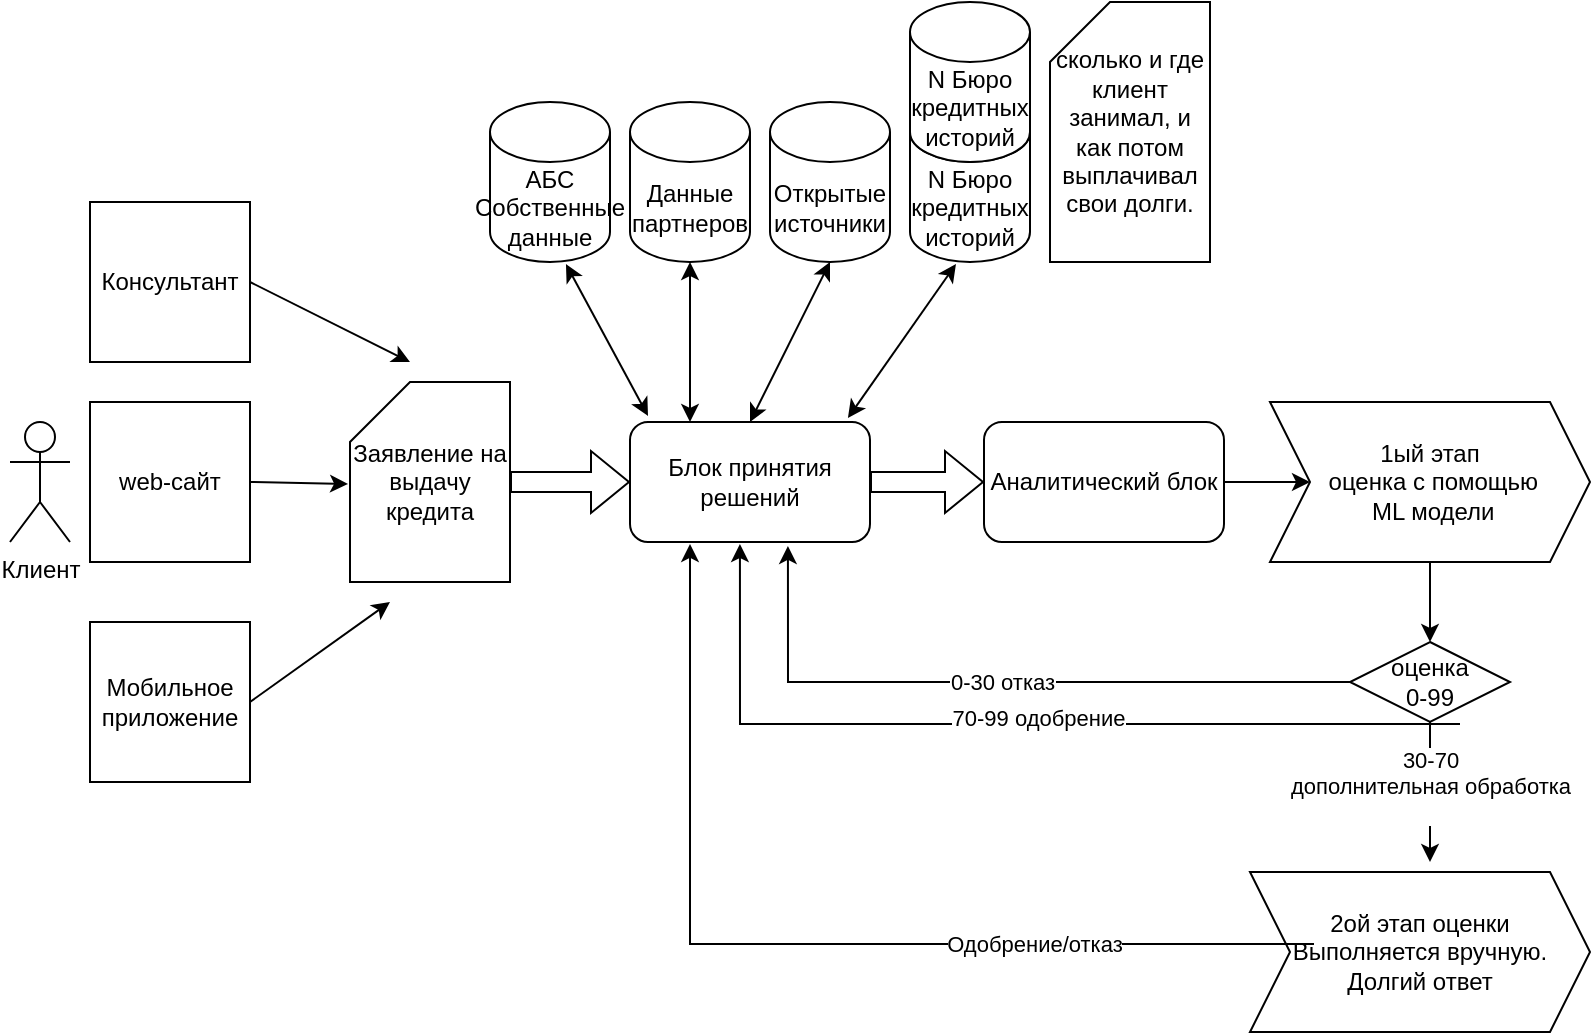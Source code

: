 <mxfile version="26.2.14">
  <diagram name="Страница — 1" id="LhPr4JnEntrHIbEQUksG">
    <mxGraphModel dx="1426" dy="791" grid="1" gridSize="10" guides="1" tooltips="1" connect="1" arrows="1" fold="1" page="1" pageScale="1" pageWidth="827" pageHeight="1169" math="0" shadow="0">
      <root>
        <mxCell id="0" />
        <mxCell id="1" parent="0" />
        <mxCell id="5pHP_ese6S2TrF0jzDU8-1" value="Консультант" style="whiteSpace=wrap;html=1;aspect=fixed;" vertex="1" parent="1">
          <mxGeometry x="50" y="170" width="80" height="80" as="geometry" />
        </mxCell>
        <mxCell id="5pHP_ese6S2TrF0jzDU8-2" value="web-сайт" style="whiteSpace=wrap;html=1;aspect=fixed;" vertex="1" parent="1">
          <mxGeometry x="50" y="270" width="80" height="80" as="geometry" />
        </mxCell>
        <mxCell id="5pHP_ese6S2TrF0jzDU8-4" value="Мобильное приложение" style="whiteSpace=wrap;html=1;aspect=fixed;" vertex="1" parent="1">
          <mxGeometry x="50" y="380" width="80" height="80" as="geometry" />
        </mxCell>
        <mxCell id="5pHP_ese6S2TrF0jzDU8-5" value="Заявление на выдачу кредита" style="shape=card;whiteSpace=wrap;html=1;" vertex="1" parent="1">
          <mxGeometry x="180" y="260" width="80" height="100" as="geometry" />
        </mxCell>
        <mxCell id="5pHP_ese6S2TrF0jzDU8-6" value="" style="endArrow=classic;html=1;rounded=0;exitX=1;exitY=0.5;exitDx=0;exitDy=0;" edge="1" parent="1" source="5pHP_ese6S2TrF0jzDU8-1">
          <mxGeometry width="50" height="50" relative="1" as="geometry">
            <mxPoint x="390" y="430" as="sourcePoint" />
            <mxPoint x="210" y="250" as="targetPoint" />
          </mxGeometry>
        </mxCell>
        <mxCell id="5pHP_ese6S2TrF0jzDU8-7" value="" style="endArrow=classic;html=1;rounded=0;exitX=1;exitY=0.5;exitDx=0;exitDy=0;entryX=-0.012;entryY=0.51;entryDx=0;entryDy=0;entryPerimeter=0;" edge="1" parent="1" source="5pHP_ese6S2TrF0jzDU8-2" target="5pHP_ese6S2TrF0jzDU8-5">
          <mxGeometry width="50" height="50" relative="1" as="geometry">
            <mxPoint x="390" y="430" as="sourcePoint" />
            <mxPoint x="440" y="380" as="targetPoint" />
          </mxGeometry>
        </mxCell>
        <mxCell id="5pHP_ese6S2TrF0jzDU8-8" value="" style="endArrow=classic;html=1;rounded=0;exitX=1;exitY=0.5;exitDx=0;exitDy=0;" edge="1" parent="1" source="5pHP_ese6S2TrF0jzDU8-4">
          <mxGeometry width="50" height="50" relative="1" as="geometry">
            <mxPoint x="390" y="430" as="sourcePoint" />
            <mxPoint x="200" y="370" as="targetPoint" />
          </mxGeometry>
        </mxCell>
        <mxCell id="5pHP_ese6S2TrF0jzDU8-9" value="Клиент" style="shape=umlActor;verticalLabelPosition=bottom;verticalAlign=top;html=1;outlineConnect=0;" vertex="1" parent="1">
          <mxGeometry x="10" y="280" width="30" height="60" as="geometry" />
        </mxCell>
        <mxCell id="5pHP_ese6S2TrF0jzDU8-10" value="Блок принятия решений" style="rounded=1;whiteSpace=wrap;html=1;" vertex="1" parent="1">
          <mxGeometry x="320" y="280" width="120" height="60" as="geometry" />
        </mxCell>
        <mxCell id="5pHP_ese6S2TrF0jzDU8-11" value="" style="shape=flexArrow;endArrow=classic;html=1;rounded=0;exitX=1;exitY=0.5;exitDx=0;exitDy=0;exitPerimeter=0;" edge="1" parent="1" target="5pHP_ese6S2TrF0jzDU8-10">
          <mxGeometry width="50" height="50" relative="1" as="geometry">
            <mxPoint x="260" y="310" as="sourcePoint" />
            <mxPoint x="320" y="305" as="targetPoint" />
          </mxGeometry>
        </mxCell>
        <mxCell id="5pHP_ese6S2TrF0jzDU8-12" value="АБС&lt;div&gt;Собственные данные&lt;/div&gt;" style="shape=cylinder3;whiteSpace=wrap;html=1;boundedLbl=1;backgroundOutline=1;size=15;" vertex="1" parent="1">
          <mxGeometry x="250" y="120" width="60" height="80" as="geometry" />
        </mxCell>
        <mxCell id="5pHP_ese6S2TrF0jzDU8-13" value="Данные партнеров" style="shape=cylinder3;whiteSpace=wrap;html=1;boundedLbl=1;backgroundOutline=1;size=15;" vertex="1" parent="1">
          <mxGeometry x="320" y="120" width="60" height="80" as="geometry" />
        </mxCell>
        <mxCell id="5pHP_ese6S2TrF0jzDU8-14" value="Открытые источники" style="shape=cylinder3;whiteSpace=wrap;html=1;boundedLbl=1;backgroundOutline=1;size=15;" vertex="1" parent="1">
          <mxGeometry x="390" y="120" width="60" height="80" as="geometry" />
        </mxCell>
        <mxCell id="5pHP_ese6S2TrF0jzDU8-15" value="N Бюро кредитных историй" style="shape=cylinder3;whiteSpace=wrap;html=1;boundedLbl=1;backgroundOutline=1;size=15;" vertex="1" parent="1">
          <mxGeometry x="460" y="120" width="60" height="80" as="geometry" />
        </mxCell>
        <mxCell id="5pHP_ese6S2TrF0jzDU8-16" value="N Бюро кредитных историй" style="shape=cylinder3;whiteSpace=wrap;html=1;boundedLbl=1;backgroundOutline=1;size=15;" vertex="1" parent="1">
          <mxGeometry x="460" y="70" width="60" height="80" as="geometry" />
        </mxCell>
        <mxCell id="5pHP_ese6S2TrF0jzDU8-17" value="" style="endArrow=classic;startArrow=classic;html=1;rounded=0;entryX=0.633;entryY=1.013;entryDx=0;entryDy=0;entryPerimeter=0;exitX=0.075;exitY=-0.05;exitDx=0;exitDy=0;exitPerimeter=0;" edge="1" parent="1" source="5pHP_ese6S2TrF0jzDU8-10" target="5pHP_ese6S2TrF0jzDU8-12">
          <mxGeometry width="50" height="50" relative="1" as="geometry">
            <mxPoint x="390" y="430" as="sourcePoint" />
            <mxPoint x="440" y="380" as="targetPoint" />
          </mxGeometry>
        </mxCell>
        <mxCell id="5pHP_ese6S2TrF0jzDU8-18" value="" style="endArrow=classic;startArrow=classic;html=1;rounded=0;entryX=0.5;entryY=1;entryDx=0;entryDy=0;entryPerimeter=0;exitX=0.25;exitY=0;exitDx=0;exitDy=0;" edge="1" parent="1" source="5pHP_ese6S2TrF0jzDU8-10" target="5pHP_ese6S2TrF0jzDU8-13">
          <mxGeometry width="50" height="50" relative="1" as="geometry">
            <mxPoint x="390" y="430" as="sourcePoint" />
            <mxPoint x="440" y="380" as="targetPoint" />
          </mxGeometry>
        </mxCell>
        <mxCell id="5pHP_ese6S2TrF0jzDU8-19" value="" style="endArrow=classic;startArrow=classic;html=1;rounded=0;entryX=0.5;entryY=1;entryDx=0;entryDy=0;entryPerimeter=0;exitX=0.5;exitY=0;exitDx=0;exitDy=0;" edge="1" parent="1" source="5pHP_ese6S2TrF0jzDU8-10" target="5pHP_ese6S2TrF0jzDU8-14">
          <mxGeometry width="50" height="50" relative="1" as="geometry">
            <mxPoint x="390" y="430" as="sourcePoint" />
            <mxPoint x="440" y="380" as="targetPoint" />
          </mxGeometry>
        </mxCell>
        <mxCell id="5pHP_ese6S2TrF0jzDU8-20" value="" style="endArrow=classic;startArrow=classic;html=1;rounded=0;entryX=0.383;entryY=1.013;entryDx=0;entryDy=0;entryPerimeter=0;exitX=0.908;exitY=-0.033;exitDx=0;exitDy=0;exitPerimeter=0;" edge="1" parent="1" source="5pHP_ese6S2TrF0jzDU8-10" target="5pHP_ese6S2TrF0jzDU8-15">
          <mxGeometry width="50" height="50" relative="1" as="geometry">
            <mxPoint x="390" y="430" as="sourcePoint" />
            <mxPoint x="440" y="380" as="targetPoint" />
          </mxGeometry>
        </mxCell>
        <mxCell id="5pHP_ese6S2TrF0jzDU8-22" value="сколько и где клиент занимал, и как потом выплачивал свои долги." style="shape=card;whiteSpace=wrap;html=1;" vertex="1" parent="1">
          <mxGeometry x="530" y="70" width="80" height="130" as="geometry" />
        </mxCell>
        <mxCell id="5pHP_ese6S2TrF0jzDU8-43" value="" style="edgeStyle=orthogonalEdgeStyle;rounded=0;orthogonalLoop=1;jettySize=auto;html=1;" edge="1" parent="1" source="5pHP_ese6S2TrF0jzDU8-23" target="5pHP_ese6S2TrF0jzDU8-25">
          <mxGeometry relative="1" as="geometry" />
        </mxCell>
        <mxCell id="5pHP_ese6S2TrF0jzDU8-23" value="Аналитический блок" style="rounded=1;whiteSpace=wrap;html=1;" vertex="1" parent="1">
          <mxGeometry x="497" y="280" width="120" height="60" as="geometry" />
        </mxCell>
        <mxCell id="5pHP_ese6S2TrF0jzDU8-24" value="" style="shape=flexArrow;endArrow=classic;html=1;rounded=0;exitX=1;exitY=0.5;exitDx=0;exitDy=0;entryX=0;entryY=0.5;entryDx=0;entryDy=0;" edge="1" parent="1" source="5pHP_ese6S2TrF0jzDU8-10" target="5pHP_ese6S2TrF0jzDU8-23">
          <mxGeometry width="50" height="50" relative="1" as="geometry">
            <mxPoint x="390" y="430" as="sourcePoint" />
            <mxPoint x="440" y="380" as="targetPoint" />
          </mxGeometry>
        </mxCell>
        <mxCell id="5pHP_ese6S2TrF0jzDU8-32" value="" style="edgeStyle=orthogonalEdgeStyle;rounded=0;orthogonalLoop=1;jettySize=auto;html=1;" edge="1" parent="1" source="5pHP_ese6S2TrF0jzDU8-25" target="5pHP_ese6S2TrF0jzDU8-30">
          <mxGeometry relative="1" as="geometry" />
        </mxCell>
        <mxCell id="5pHP_ese6S2TrF0jzDU8-25" value="1ый этап&lt;div&gt;&amp;nbsp;оценка с помощью&lt;/div&gt;&lt;div&gt;&amp;nbsp;ML модели&lt;/div&gt;" style="shape=step;perimeter=stepPerimeter;whiteSpace=wrap;html=1;fixedSize=1;" vertex="1" parent="1">
          <mxGeometry x="640" y="270" width="160" height="80" as="geometry" />
        </mxCell>
        <mxCell id="5pHP_ese6S2TrF0jzDU8-42" style="edgeStyle=orthogonalEdgeStyle;rounded=0;orthogonalLoop=1;jettySize=auto;html=1;exitX=1;exitY=0.75;exitDx=0;exitDy=0;" edge="1" parent="1" source="5pHP_ese6S2TrF0jzDU8-28">
          <mxGeometry relative="1" as="geometry">
            <mxPoint x="770" y="560" as="targetPoint" />
          </mxGeometry>
        </mxCell>
        <mxCell id="5pHP_ese6S2TrF0jzDU8-28" value="2ой этап оценки&lt;div&gt;Выполняется вручную. Долгий ответ&lt;/div&gt;" style="shape=step;perimeter=stepPerimeter;whiteSpace=wrap;html=1;fixedSize=1;" vertex="1" parent="1">
          <mxGeometry x="630" y="505" width="170" height="80" as="geometry" />
        </mxCell>
        <mxCell id="5pHP_ese6S2TrF0jzDU8-36" value="0-30 отказ" style="edgeStyle=orthogonalEdgeStyle;rounded=0;orthogonalLoop=1;jettySize=auto;html=1;entryX=0.658;entryY=1.033;entryDx=0;entryDy=0;entryPerimeter=0;" edge="1" parent="1" source="5pHP_ese6S2TrF0jzDU8-30" target="5pHP_ese6S2TrF0jzDU8-10">
          <mxGeometry relative="1" as="geometry">
            <mxPoint x="600" y="410" as="targetPoint" />
          </mxGeometry>
        </mxCell>
        <mxCell id="5pHP_ese6S2TrF0jzDU8-30" value="&lt;span style=&quot;text-wrap-mode: nowrap;&quot;&gt;оценка&lt;br&gt;0-99&lt;/span&gt;" style="rhombus;whiteSpace=wrap;html=1;" vertex="1" parent="1">
          <mxGeometry x="680" y="390" width="80" height="40" as="geometry" />
        </mxCell>
        <mxCell id="5pHP_ese6S2TrF0jzDU8-38" value="" style="endArrow=classic;html=1;rounded=0;exitX=0.5;exitY=1;exitDx=0;exitDy=0;entryX=0.333;entryY=1;entryDx=0;entryDy=0;entryPerimeter=0;" edge="1" parent="1">
          <mxGeometry width="50" height="50" relative="1" as="geometry">
            <mxPoint x="735" y="431" as="sourcePoint" />
            <mxPoint x="374.96" y="341" as="targetPoint" />
            <Array as="points">
              <mxPoint x="375" y="431" />
            </Array>
          </mxGeometry>
        </mxCell>
        <mxCell id="5pHP_ese6S2TrF0jzDU8-39" value="70-99 одобрение" style="edgeLabel;html=1;align=center;verticalAlign=middle;resizable=0;points=[];" vertex="1" connectable="0" parent="5pHP_ese6S2TrF0jzDU8-38">
          <mxGeometry x="-0.062" y="-4" relative="1" as="geometry">
            <mxPoint y="1" as="offset" />
          </mxGeometry>
        </mxCell>
        <mxCell id="5pHP_ese6S2TrF0jzDU8-40" value="" style="endArrow=classic;html=1;rounded=0;" edge="1" parent="1">
          <mxGeometry width="50" height="50" relative="1" as="geometry">
            <mxPoint x="720" y="430" as="sourcePoint" />
            <mxPoint x="720" y="500" as="targetPoint" />
          </mxGeometry>
        </mxCell>
        <mxCell id="5pHP_ese6S2TrF0jzDU8-41" value="30-70&lt;div&gt;дополнительная обработка&lt;/div&gt;&lt;div&gt;&lt;br&gt;&lt;/div&gt;" style="edgeLabel;html=1;align=center;verticalAlign=middle;resizable=0;points=[];" vertex="1" connectable="0" parent="5pHP_ese6S2TrF0jzDU8-40">
          <mxGeometry y="1" relative="1" as="geometry">
            <mxPoint x="-1" y="-3" as="offset" />
          </mxGeometry>
        </mxCell>
        <mxCell id="5pHP_ese6S2TrF0jzDU8-44" value="" style="endArrow=classic;html=1;rounded=0;exitX=0;exitY=0.5;exitDx=0;exitDy=0;entryX=0.15;entryY=1.083;entryDx=0;entryDy=0;entryPerimeter=0;" edge="1" parent="1">
          <mxGeometry width="50" height="50" relative="1" as="geometry">
            <mxPoint x="662" y="541" as="sourcePoint" />
            <mxPoint x="350" y="340.98" as="targetPoint" />
            <Array as="points">
              <mxPoint x="350" y="541" />
            </Array>
          </mxGeometry>
        </mxCell>
        <mxCell id="5pHP_ese6S2TrF0jzDU8-45" value="Одобрение/отказ" style="edgeLabel;html=1;align=center;verticalAlign=middle;resizable=0;points=[];" vertex="1" connectable="0" parent="5pHP_ese6S2TrF0jzDU8-44">
          <mxGeometry x="0.035" y="-3" relative="1" as="geometry">
            <mxPoint x="125" y="3" as="offset" />
          </mxGeometry>
        </mxCell>
      </root>
    </mxGraphModel>
  </diagram>
</mxfile>
